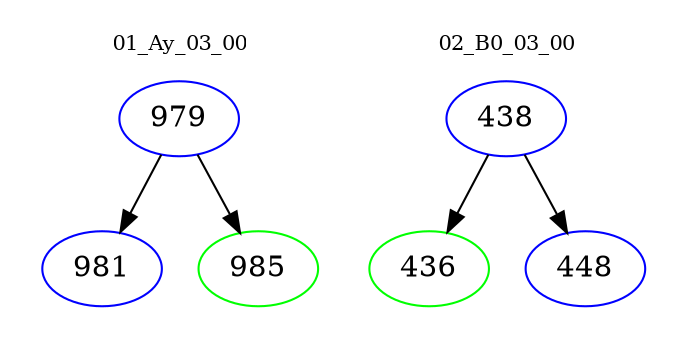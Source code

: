 digraph{
subgraph cluster_0 {
color = white
label = "01_Ay_03_00";
fontsize=10;
T0_979 [label="979", color="blue"]
T0_979 -> T0_981 [color="black"]
T0_981 [label="981", color="blue"]
T0_979 -> T0_985 [color="black"]
T0_985 [label="985", color="green"]
}
subgraph cluster_1 {
color = white
label = "02_B0_03_00";
fontsize=10;
T1_438 [label="438", color="blue"]
T1_438 -> T1_436 [color="black"]
T1_436 [label="436", color="green"]
T1_438 -> T1_448 [color="black"]
T1_448 [label="448", color="blue"]
}
}
